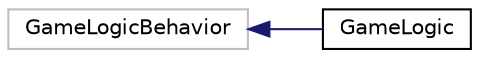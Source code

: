 digraph "Graphical Class Hierarchy"
{
 // LATEX_PDF_SIZE
  edge [fontname="Helvetica",fontsize="10",labelfontname="Helvetica",labelfontsize="10"];
  node [fontname="Helvetica",fontsize="10",shape=record];
  rankdir="LR";
  Node187 [label="GameLogicBehavior",height=0.2,width=0.4,color="grey75", fillcolor="white", style="filled",tooltip=" "];
  Node187 -> Node0 [dir="back",color="midnightblue",fontsize="10",style="solid",fontname="Helvetica"];
  Node0 [label="GameLogic",height=0.2,width=0.4,color="black", fillcolor="white", style="filled",URL="$class_game_logic.html",tooltip=" "];
}

